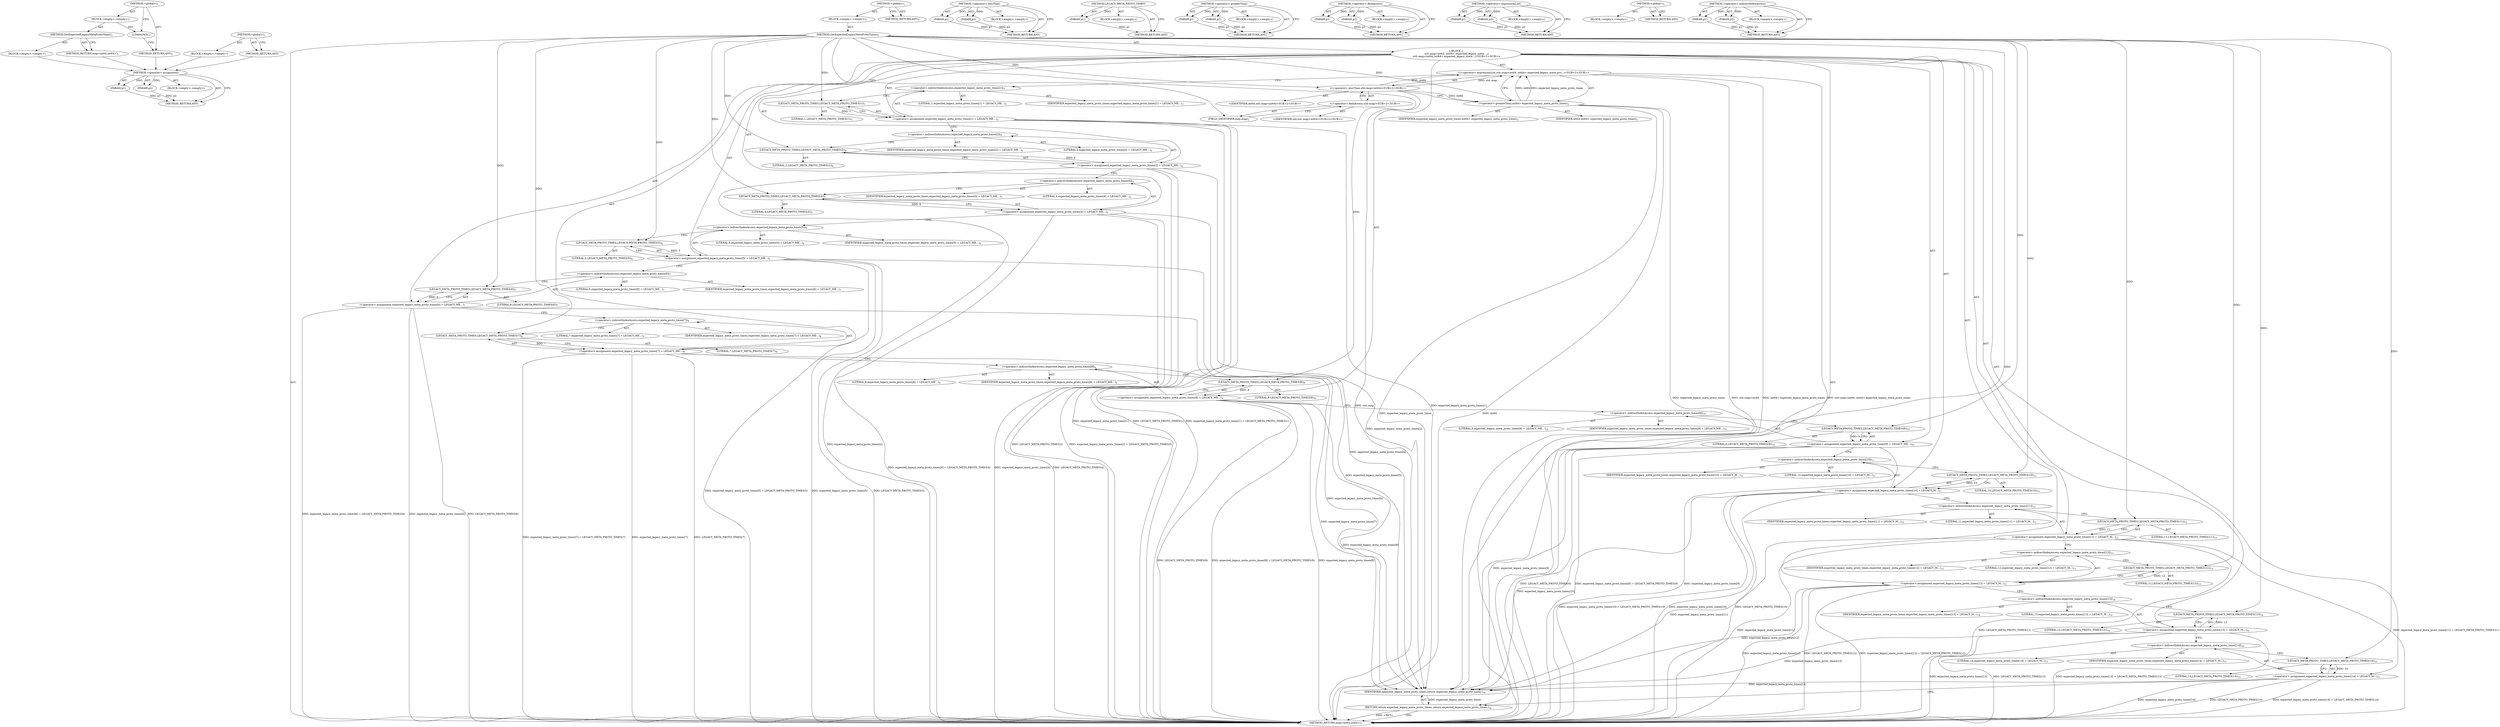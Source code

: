 digraph "&lt;global&gt;" {
vulnerable_138 [label=<(METHOD,&lt;operator&gt;.assignment)>];
vulnerable_139 [label=<(PARAM,p1)>];
vulnerable_140 [label=<(PARAM,p2)>];
vulnerable_141 [label=<(BLOCK,&lt;empty&gt;,&lt;empty&gt;)>];
vulnerable_142 [label=<(METHOD_RETURN,ANY)>];
vulnerable_6 [label=<(METHOD,&lt;global&gt;)<SUB>1</SUB>>];
vulnerable_7 [label=<(BLOCK,&lt;empty&gt;,&lt;empty&gt;)<SUB>1</SUB>>];
vulnerable_8 [label=<(METHOD,GetExpectedLegacyMetaProtoTimes)<SUB>1</SUB>>];
vulnerable_9 [label="<(BLOCK,{
  std::map&lt;int64, int64&gt; expected_legacy_meta...,{
  std::map&lt;int64, int64&gt; expected_legacy_meta...)<SUB>1</SUB>>"];
vulnerable_10 [label="<(&lt;operator&gt;.expressionList,std::map&lt;int64, int64&gt; expected_legacy_meta_pro...)<SUB>2</SUB>>"];
vulnerable_11 [label="<(&lt;operator&gt;.lessThan,std::map&lt;int64)<SUB>2</SUB>>"];
vulnerable_12 [label="<(&lt;operator&gt;.fieldAccess,std::map)<SUB>2</SUB>>"];
vulnerable_13 [label="<(IDENTIFIER,std,std::map&lt;int64)<SUB>2</SUB>>"];
vulnerable_14 [label=<(FIELD_IDENTIFIER,map,map)<SUB>2</SUB>>];
vulnerable_15 [label="<(IDENTIFIER,int64,std::map&lt;int64)<SUB>2</SUB>>"];
vulnerable_16 [label=<(&lt;operator&gt;.greaterThan,int64&gt; expected_legacy_meta_proto_times)<SUB>2</SUB>>];
vulnerable_17 [label=<(IDENTIFIER,int64,int64&gt; expected_legacy_meta_proto_times)<SUB>2</SUB>>];
vulnerable_18 [label=<(IDENTIFIER,expected_legacy_meta_proto_times,int64&gt; expected_legacy_meta_proto_times)<SUB>2</SUB>>];
vulnerable_19 [label=<(&lt;operator&gt;.assignment,expected_legacy_meta_proto_times[1] = LEGACY_ME...)<SUB>3</SUB>>];
vulnerable_20 [label=<(&lt;operator&gt;.indirectIndexAccess,expected_legacy_meta_proto_times[1])<SUB>3</SUB>>];
vulnerable_21 [label=<(IDENTIFIER,expected_legacy_meta_proto_times,expected_legacy_meta_proto_times[1] = LEGACY_ME...)<SUB>3</SUB>>];
vulnerable_22 [label=<(LITERAL,1,expected_legacy_meta_proto_times[1] = LEGACY_ME...)<SUB>3</SUB>>];
vulnerable_23 [label=<(LEGACY_META_PROTO_TIMES,LEGACY_META_PROTO_TIMES(1))<SUB>3</SUB>>];
vulnerable_24 [label=<(LITERAL,1,LEGACY_META_PROTO_TIMES(1))<SUB>3</SUB>>];
vulnerable_25 [label=<(&lt;operator&gt;.assignment,expected_legacy_meta_proto_times[2] = LEGACY_ME...)<SUB>4</SUB>>];
vulnerable_26 [label=<(&lt;operator&gt;.indirectIndexAccess,expected_legacy_meta_proto_times[2])<SUB>4</SUB>>];
vulnerable_27 [label=<(IDENTIFIER,expected_legacy_meta_proto_times,expected_legacy_meta_proto_times[2] = LEGACY_ME...)<SUB>4</SUB>>];
vulnerable_28 [label=<(LITERAL,2,expected_legacy_meta_proto_times[2] = LEGACY_ME...)<SUB>4</SUB>>];
vulnerable_29 [label=<(LEGACY_META_PROTO_TIMES,LEGACY_META_PROTO_TIMES(2))<SUB>4</SUB>>];
vulnerable_30 [label=<(LITERAL,2,LEGACY_META_PROTO_TIMES(2))<SUB>4</SUB>>];
vulnerable_31 [label=<(&lt;operator&gt;.assignment,expected_legacy_meta_proto_times[4] = LEGACY_ME...)<SUB>5</SUB>>];
vulnerable_32 [label=<(&lt;operator&gt;.indirectIndexAccess,expected_legacy_meta_proto_times[4])<SUB>5</SUB>>];
vulnerable_33 [label=<(IDENTIFIER,expected_legacy_meta_proto_times,expected_legacy_meta_proto_times[4] = LEGACY_ME...)<SUB>5</SUB>>];
vulnerable_34 [label=<(LITERAL,4,expected_legacy_meta_proto_times[4] = LEGACY_ME...)<SUB>5</SUB>>];
vulnerable_35 [label=<(LEGACY_META_PROTO_TIMES,LEGACY_META_PROTO_TIMES(4))<SUB>5</SUB>>];
vulnerable_36 [label=<(LITERAL,4,LEGACY_META_PROTO_TIMES(4))<SUB>5</SUB>>];
vulnerable_37 [label=<(&lt;operator&gt;.assignment,expected_legacy_meta_proto_times[5] = LEGACY_ME...)<SUB>6</SUB>>];
vulnerable_38 [label=<(&lt;operator&gt;.indirectIndexAccess,expected_legacy_meta_proto_times[5])<SUB>6</SUB>>];
vulnerable_39 [label=<(IDENTIFIER,expected_legacy_meta_proto_times,expected_legacy_meta_proto_times[5] = LEGACY_ME...)<SUB>6</SUB>>];
vulnerable_40 [label=<(LITERAL,5,expected_legacy_meta_proto_times[5] = LEGACY_ME...)<SUB>6</SUB>>];
vulnerable_41 [label=<(LEGACY_META_PROTO_TIMES,LEGACY_META_PROTO_TIMES(5))<SUB>6</SUB>>];
vulnerable_42 [label=<(LITERAL,5,LEGACY_META_PROTO_TIMES(5))<SUB>6</SUB>>];
vulnerable_43 [label=<(&lt;operator&gt;.assignment,expected_legacy_meta_proto_times[6] = LEGACY_ME...)<SUB>7</SUB>>];
vulnerable_44 [label=<(&lt;operator&gt;.indirectIndexAccess,expected_legacy_meta_proto_times[6])<SUB>7</SUB>>];
vulnerable_45 [label=<(IDENTIFIER,expected_legacy_meta_proto_times,expected_legacy_meta_proto_times[6] = LEGACY_ME...)<SUB>7</SUB>>];
vulnerable_46 [label=<(LITERAL,6,expected_legacy_meta_proto_times[6] = LEGACY_ME...)<SUB>7</SUB>>];
vulnerable_47 [label=<(LEGACY_META_PROTO_TIMES,LEGACY_META_PROTO_TIMES(6))<SUB>7</SUB>>];
vulnerable_48 [label=<(LITERAL,6,LEGACY_META_PROTO_TIMES(6))<SUB>7</SUB>>];
vulnerable_49 [label=<(&lt;operator&gt;.assignment,expected_legacy_meta_proto_times[7] = LEGACY_ME...)<SUB>8</SUB>>];
vulnerable_50 [label=<(&lt;operator&gt;.indirectIndexAccess,expected_legacy_meta_proto_times[7])<SUB>8</SUB>>];
vulnerable_51 [label=<(IDENTIFIER,expected_legacy_meta_proto_times,expected_legacy_meta_proto_times[7] = LEGACY_ME...)<SUB>8</SUB>>];
vulnerable_52 [label=<(LITERAL,7,expected_legacy_meta_proto_times[7] = LEGACY_ME...)<SUB>8</SUB>>];
vulnerable_53 [label=<(LEGACY_META_PROTO_TIMES,LEGACY_META_PROTO_TIMES(7))<SUB>8</SUB>>];
vulnerable_54 [label=<(LITERAL,7,LEGACY_META_PROTO_TIMES(7))<SUB>8</SUB>>];
vulnerable_55 [label=<(&lt;operator&gt;.assignment,expected_legacy_meta_proto_times[8] = LEGACY_ME...)<SUB>9</SUB>>];
vulnerable_56 [label=<(&lt;operator&gt;.indirectIndexAccess,expected_legacy_meta_proto_times[8])<SUB>9</SUB>>];
vulnerable_57 [label=<(IDENTIFIER,expected_legacy_meta_proto_times,expected_legacy_meta_proto_times[8] = LEGACY_ME...)<SUB>9</SUB>>];
vulnerable_58 [label=<(LITERAL,8,expected_legacy_meta_proto_times[8] = LEGACY_ME...)<SUB>9</SUB>>];
vulnerable_59 [label=<(LEGACY_META_PROTO_TIMES,LEGACY_META_PROTO_TIMES(8))<SUB>9</SUB>>];
vulnerable_60 [label=<(LITERAL,8,LEGACY_META_PROTO_TIMES(8))<SUB>9</SUB>>];
vulnerable_61 [label=<(&lt;operator&gt;.assignment,expected_legacy_meta_proto_times[9] = LEGACY_ME...)<SUB>10</SUB>>];
vulnerable_62 [label=<(&lt;operator&gt;.indirectIndexAccess,expected_legacy_meta_proto_times[9])<SUB>10</SUB>>];
vulnerable_63 [label=<(IDENTIFIER,expected_legacy_meta_proto_times,expected_legacy_meta_proto_times[9] = LEGACY_ME...)<SUB>10</SUB>>];
vulnerable_64 [label=<(LITERAL,9,expected_legacy_meta_proto_times[9] = LEGACY_ME...)<SUB>10</SUB>>];
vulnerable_65 [label=<(LEGACY_META_PROTO_TIMES,LEGACY_META_PROTO_TIMES(9))<SUB>10</SUB>>];
vulnerable_66 [label=<(LITERAL,9,LEGACY_META_PROTO_TIMES(9))<SUB>10</SUB>>];
vulnerable_67 [label=<(&lt;operator&gt;.assignment,expected_legacy_meta_proto_times[10] = LEGACY_M...)<SUB>11</SUB>>];
vulnerable_68 [label=<(&lt;operator&gt;.indirectIndexAccess,expected_legacy_meta_proto_times[10])<SUB>11</SUB>>];
vulnerable_69 [label=<(IDENTIFIER,expected_legacy_meta_proto_times,expected_legacy_meta_proto_times[10] = LEGACY_M...)<SUB>11</SUB>>];
vulnerable_70 [label=<(LITERAL,10,expected_legacy_meta_proto_times[10] = LEGACY_M...)<SUB>11</SUB>>];
vulnerable_71 [label=<(LEGACY_META_PROTO_TIMES,LEGACY_META_PROTO_TIMES(10))<SUB>11</SUB>>];
vulnerable_72 [label=<(LITERAL,10,LEGACY_META_PROTO_TIMES(10))<SUB>11</SUB>>];
vulnerable_73 [label=<(&lt;operator&gt;.assignment,expected_legacy_meta_proto_times[11] = LEGACY_M...)<SUB>12</SUB>>];
vulnerable_74 [label=<(&lt;operator&gt;.indirectIndexAccess,expected_legacy_meta_proto_times[11])<SUB>12</SUB>>];
vulnerable_75 [label=<(IDENTIFIER,expected_legacy_meta_proto_times,expected_legacy_meta_proto_times[11] = LEGACY_M...)<SUB>12</SUB>>];
vulnerable_76 [label=<(LITERAL,11,expected_legacy_meta_proto_times[11] = LEGACY_M...)<SUB>12</SUB>>];
vulnerable_77 [label=<(LEGACY_META_PROTO_TIMES,LEGACY_META_PROTO_TIMES(11))<SUB>12</SUB>>];
vulnerable_78 [label=<(LITERAL,11,LEGACY_META_PROTO_TIMES(11))<SUB>12</SUB>>];
vulnerable_79 [label=<(&lt;operator&gt;.assignment,expected_legacy_meta_proto_times[12] = LEGACY_M...)<SUB>13</SUB>>];
vulnerable_80 [label=<(&lt;operator&gt;.indirectIndexAccess,expected_legacy_meta_proto_times[12])<SUB>13</SUB>>];
vulnerable_81 [label=<(IDENTIFIER,expected_legacy_meta_proto_times,expected_legacy_meta_proto_times[12] = LEGACY_M...)<SUB>13</SUB>>];
vulnerable_82 [label=<(LITERAL,12,expected_legacy_meta_proto_times[12] = LEGACY_M...)<SUB>13</SUB>>];
vulnerable_83 [label=<(LEGACY_META_PROTO_TIMES,LEGACY_META_PROTO_TIMES(12))<SUB>13</SUB>>];
vulnerable_84 [label=<(LITERAL,12,LEGACY_META_PROTO_TIMES(12))<SUB>13</SUB>>];
vulnerable_85 [label=<(&lt;operator&gt;.assignment,expected_legacy_meta_proto_times[13] = LEGACY_M...)<SUB>14</SUB>>];
vulnerable_86 [label=<(&lt;operator&gt;.indirectIndexAccess,expected_legacy_meta_proto_times[13])<SUB>14</SUB>>];
vulnerable_87 [label=<(IDENTIFIER,expected_legacy_meta_proto_times,expected_legacy_meta_proto_times[13] = LEGACY_M...)<SUB>14</SUB>>];
vulnerable_88 [label=<(LITERAL,13,expected_legacy_meta_proto_times[13] = LEGACY_M...)<SUB>14</SUB>>];
vulnerable_89 [label=<(LEGACY_META_PROTO_TIMES,LEGACY_META_PROTO_TIMES(13))<SUB>14</SUB>>];
vulnerable_90 [label=<(LITERAL,13,LEGACY_META_PROTO_TIMES(13))<SUB>14</SUB>>];
vulnerable_91 [label=<(&lt;operator&gt;.assignment,expected_legacy_meta_proto_times[14] = LEGACY_M...)<SUB>15</SUB>>];
vulnerable_92 [label=<(&lt;operator&gt;.indirectIndexAccess,expected_legacy_meta_proto_times[14])<SUB>15</SUB>>];
vulnerable_93 [label=<(IDENTIFIER,expected_legacy_meta_proto_times,expected_legacy_meta_proto_times[14] = LEGACY_M...)<SUB>15</SUB>>];
vulnerable_94 [label=<(LITERAL,14,expected_legacy_meta_proto_times[14] = LEGACY_M...)<SUB>15</SUB>>];
vulnerable_95 [label=<(LEGACY_META_PROTO_TIMES,LEGACY_META_PROTO_TIMES(14))<SUB>15</SUB>>];
vulnerable_96 [label=<(LITERAL,14,LEGACY_META_PROTO_TIMES(14))<SUB>15</SUB>>];
vulnerable_97 [label=<(RETURN,return expected_legacy_meta_proto_times;,return expected_legacy_meta_proto_times;)<SUB>16</SUB>>];
vulnerable_98 [label=<(IDENTIFIER,expected_legacy_meta_proto_times,return expected_legacy_meta_proto_times;)<SUB>16</SUB>>];
vulnerable_99 [label=<(METHOD_RETURN,map&lt;int64,int64&gt;)<SUB>1</SUB>>];
vulnerable_101 [label=<(METHOD_RETURN,ANY)<SUB>1</SUB>>];
vulnerable_123 [label=<(METHOD,&lt;operator&gt;.lessThan)>];
vulnerable_124 [label=<(PARAM,p1)>];
vulnerable_125 [label=<(PARAM,p2)>];
vulnerable_126 [label=<(BLOCK,&lt;empty&gt;,&lt;empty&gt;)>];
vulnerable_127 [label=<(METHOD_RETURN,ANY)>];
vulnerable_148 [label=<(METHOD,LEGACY_META_PROTO_TIMES)>];
vulnerable_149 [label=<(PARAM,p1)>];
vulnerable_150 [label=<(BLOCK,&lt;empty&gt;,&lt;empty&gt;)>];
vulnerable_151 [label=<(METHOD_RETURN,ANY)>];
vulnerable_133 [label=<(METHOD,&lt;operator&gt;.greaterThan)>];
vulnerable_134 [label=<(PARAM,p1)>];
vulnerable_135 [label=<(PARAM,p2)>];
vulnerable_136 [label=<(BLOCK,&lt;empty&gt;,&lt;empty&gt;)>];
vulnerable_137 [label=<(METHOD_RETURN,ANY)>];
vulnerable_128 [label=<(METHOD,&lt;operator&gt;.fieldAccess)>];
vulnerable_129 [label=<(PARAM,p1)>];
vulnerable_130 [label=<(PARAM,p2)>];
vulnerable_131 [label=<(BLOCK,&lt;empty&gt;,&lt;empty&gt;)>];
vulnerable_132 [label=<(METHOD_RETURN,ANY)>];
vulnerable_118 [label=<(METHOD,&lt;operator&gt;.expressionList)>];
vulnerable_119 [label=<(PARAM,p1)>];
vulnerable_120 [label=<(PARAM,p2)>];
vulnerable_121 [label=<(BLOCK,&lt;empty&gt;,&lt;empty&gt;)>];
vulnerable_122 [label=<(METHOD_RETURN,ANY)>];
vulnerable_112 [label=<(METHOD,&lt;global&gt;)<SUB>1</SUB>>];
vulnerable_113 [label=<(BLOCK,&lt;empty&gt;,&lt;empty&gt;)>];
vulnerable_114 [label=<(METHOD_RETURN,ANY)>];
vulnerable_143 [label=<(METHOD,&lt;operator&gt;.indirectIndexAccess)>];
vulnerable_144 [label=<(PARAM,p1)>];
vulnerable_145 [label=<(PARAM,p2)>];
vulnerable_146 [label=<(BLOCK,&lt;empty&gt;,&lt;empty&gt;)>];
vulnerable_147 [label=<(METHOD_RETURN,ANY)>];
fixed_6 [label=<(METHOD,&lt;global&gt;)<SUB>1</SUB>>];
fixed_7 [label=<(BLOCK,&lt;empty&gt;,&lt;empty&gt;)<SUB>1</SUB>>];
fixed_8 [label=<(METHOD,GetExpectedLegacyMetaProtoTimes)<SUB>1</SUB>>];
fixed_9 [label=<(BLOCK,&lt;empty&gt;,&lt;empty&gt;)>];
fixed_10 [label=<(METHOD_RETURN,map&lt;int64,int64&gt;)<SUB>1</SUB>>];
fixed_12 [label=<(UNKNOWN,,)>];
fixed_13 [label=<(METHOD_RETURN,ANY)<SUB>1</SUB>>];
fixed_22 [label=<(METHOD,&lt;global&gt;)<SUB>1</SUB>>];
fixed_23 [label=<(BLOCK,&lt;empty&gt;,&lt;empty&gt;)>];
fixed_24 [label=<(METHOD_RETURN,ANY)>];
vulnerable_138 -> vulnerable_139  [key=0, label="AST: "];
vulnerable_138 -> vulnerable_139  [key=1, label="DDG: "];
vulnerable_138 -> vulnerable_141  [key=0, label="AST: "];
vulnerable_138 -> vulnerable_140  [key=0, label="AST: "];
vulnerable_138 -> vulnerable_140  [key=1, label="DDG: "];
vulnerable_138 -> vulnerable_142  [key=0, label="AST: "];
vulnerable_138 -> vulnerable_142  [key=1, label="CFG: "];
vulnerable_139 -> vulnerable_142  [key=0, label="DDG: p1"];
vulnerable_140 -> vulnerable_142  [key=0, label="DDG: p2"];
vulnerable_6 -> vulnerable_7  [key=0, label="AST: "];
vulnerable_6 -> vulnerable_101  [key=0, label="AST: "];
vulnerable_6 -> vulnerable_101  [key=1, label="CFG: "];
vulnerable_7 -> vulnerable_8  [key=0, label="AST: "];
vulnerable_8 -> vulnerable_9  [key=0, label="AST: "];
vulnerable_8 -> vulnerable_99  [key=0, label="AST: "];
vulnerable_8 -> vulnerable_14  [key=0, label="CFG: "];
vulnerable_8 -> vulnerable_98  [key=0, label="DDG: "];
vulnerable_8 -> vulnerable_11  [key=0, label="DDG: "];
vulnerable_8 -> vulnerable_16  [key=0, label="DDG: "];
vulnerable_8 -> vulnerable_23  [key=0, label="DDG: "];
vulnerable_8 -> vulnerable_29  [key=0, label="DDG: "];
vulnerable_8 -> vulnerable_35  [key=0, label="DDG: "];
vulnerable_8 -> vulnerable_41  [key=0, label="DDG: "];
vulnerable_8 -> vulnerable_47  [key=0, label="DDG: "];
vulnerable_8 -> vulnerable_53  [key=0, label="DDG: "];
vulnerable_8 -> vulnerable_59  [key=0, label="DDG: "];
vulnerable_8 -> vulnerable_65  [key=0, label="DDG: "];
vulnerable_8 -> vulnerable_71  [key=0, label="DDG: "];
vulnerable_8 -> vulnerable_77  [key=0, label="DDG: "];
vulnerable_8 -> vulnerable_83  [key=0, label="DDG: "];
vulnerable_8 -> vulnerable_89  [key=0, label="DDG: "];
vulnerable_8 -> vulnerable_95  [key=0, label="DDG: "];
vulnerable_9 -> vulnerable_10  [key=0, label="AST: "];
vulnerable_9 -> vulnerable_19  [key=0, label="AST: "];
vulnerable_9 -> vulnerable_25  [key=0, label="AST: "];
vulnerable_9 -> vulnerable_31  [key=0, label="AST: "];
vulnerable_9 -> vulnerable_37  [key=0, label="AST: "];
vulnerable_9 -> vulnerable_43  [key=0, label="AST: "];
vulnerable_9 -> vulnerable_49  [key=0, label="AST: "];
vulnerable_9 -> vulnerable_55  [key=0, label="AST: "];
vulnerable_9 -> vulnerable_61  [key=0, label="AST: "];
vulnerable_9 -> vulnerable_67  [key=0, label="AST: "];
vulnerable_9 -> vulnerable_73  [key=0, label="AST: "];
vulnerable_9 -> vulnerable_79  [key=0, label="AST: "];
vulnerable_9 -> vulnerable_85  [key=0, label="AST: "];
vulnerable_9 -> vulnerable_91  [key=0, label="AST: "];
vulnerable_9 -> vulnerable_97  [key=0, label="AST: "];
vulnerable_10 -> vulnerable_11  [key=0, label="AST: "];
vulnerable_10 -> vulnerable_16  [key=0, label="AST: "];
vulnerable_10 -> vulnerable_20  [key=0, label="CFG: "];
vulnerable_10 -> vulnerable_99  [key=0, label="DDG: std::map&lt;int64"];
vulnerable_10 -> vulnerable_99  [key=1, label="DDG: int64&gt; expected_legacy_meta_proto_times"];
vulnerable_10 -> vulnerable_99  [key=2, label="DDG: std::map&lt;int64, int64&gt; expected_legacy_meta_proto_times"];
vulnerable_11 -> vulnerable_12  [key=0, label="AST: "];
vulnerable_11 -> vulnerable_15  [key=0, label="AST: "];
vulnerable_11 -> vulnerable_16  [key=0, label="CFG: "];
vulnerable_11 -> vulnerable_16  [key=1, label="DDG: int64"];
vulnerable_11 -> vulnerable_99  [key=0, label="DDG: std::map"];
vulnerable_11 -> vulnerable_10  [key=0, label="DDG: std::map"];
vulnerable_11 -> vulnerable_10  [key=1, label="DDG: int64"];
vulnerable_12 -> vulnerable_13  [key=0, label="AST: "];
vulnerable_12 -> vulnerable_14  [key=0, label="AST: "];
vulnerable_12 -> vulnerable_11  [key=0, label="CFG: "];
vulnerable_14 -> vulnerable_12  [key=0, label="CFG: "];
vulnerable_16 -> vulnerable_17  [key=0, label="AST: "];
vulnerable_16 -> vulnerable_18  [key=0, label="AST: "];
vulnerable_16 -> vulnerable_10  [key=0, label="CFG: "];
vulnerable_16 -> vulnerable_10  [key=1, label="DDG: int64"];
vulnerable_16 -> vulnerable_10  [key=2, label="DDG: expected_legacy_meta_proto_times"];
vulnerable_16 -> vulnerable_99  [key=0, label="DDG: int64"];
vulnerable_16 -> vulnerable_99  [key=1, label="DDG: expected_legacy_meta_proto_times"];
vulnerable_16 -> vulnerable_98  [key=0, label="DDG: expected_legacy_meta_proto_times"];
vulnerable_19 -> vulnerable_20  [key=0, label="AST: "];
vulnerable_19 -> vulnerable_23  [key=0, label="AST: "];
vulnerable_19 -> vulnerable_26  [key=0, label="CFG: "];
vulnerable_19 -> vulnerable_99  [key=0, label="DDG: expected_legacy_meta_proto_times[1]"];
vulnerable_19 -> vulnerable_99  [key=1, label="DDG: LEGACY_META_PROTO_TIMES(1)"];
vulnerable_19 -> vulnerable_99  [key=2, label="DDG: expected_legacy_meta_proto_times[1] = LEGACY_META_PROTO_TIMES(1)"];
vulnerable_19 -> vulnerable_98  [key=0, label="DDG: expected_legacy_meta_proto_times[1]"];
vulnerable_20 -> vulnerable_21  [key=0, label="AST: "];
vulnerable_20 -> vulnerable_22  [key=0, label="AST: "];
vulnerable_20 -> vulnerable_23  [key=0, label="CFG: "];
vulnerable_23 -> vulnerable_24  [key=0, label="AST: "];
vulnerable_23 -> vulnerable_19  [key=0, label="CFG: "];
vulnerable_23 -> vulnerable_19  [key=1, label="DDG: 1"];
vulnerable_25 -> vulnerable_26  [key=0, label="AST: "];
vulnerable_25 -> vulnerable_29  [key=0, label="AST: "];
vulnerable_25 -> vulnerable_32  [key=0, label="CFG: "];
vulnerable_25 -> vulnerable_99  [key=0, label="DDG: expected_legacy_meta_proto_times[2]"];
vulnerable_25 -> vulnerable_99  [key=1, label="DDG: LEGACY_META_PROTO_TIMES(2)"];
vulnerable_25 -> vulnerable_99  [key=2, label="DDG: expected_legacy_meta_proto_times[2] = LEGACY_META_PROTO_TIMES(2)"];
vulnerable_25 -> vulnerable_98  [key=0, label="DDG: expected_legacy_meta_proto_times[2]"];
vulnerable_26 -> vulnerable_27  [key=0, label="AST: "];
vulnerable_26 -> vulnerable_28  [key=0, label="AST: "];
vulnerable_26 -> vulnerable_29  [key=0, label="CFG: "];
vulnerable_29 -> vulnerable_30  [key=0, label="AST: "];
vulnerable_29 -> vulnerable_25  [key=0, label="CFG: "];
vulnerable_29 -> vulnerable_25  [key=1, label="DDG: 2"];
vulnerable_31 -> vulnerable_32  [key=0, label="AST: "];
vulnerable_31 -> vulnerable_35  [key=0, label="AST: "];
vulnerable_31 -> vulnerable_38  [key=0, label="CFG: "];
vulnerable_31 -> vulnerable_99  [key=0, label="DDG: expected_legacy_meta_proto_times[4]"];
vulnerable_31 -> vulnerable_99  [key=1, label="DDG: LEGACY_META_PROTO_TIMES(4)"];
vulnerable_31 -> vulnerable_99  [key=2, label="DDG: expected_legacy_meta_proto_times[4] = LEGACY_META_PROTO_TIMES(4)"];
vulnerable_31 -> vulnerable_98  [key=0, label="DDG: expected_legacy_meta_proto_times[4]"];
vulnerable_32 -> vulnerable_33  [key=0, label="AST: "];
vulnerable_32 -> vulnerable_34  [key=0, label="AST: "];
vulnerable_32 -> vulnerable_35  [key=0, label="CFG: "];
vulnerable_35 -> vulnerable_36  [key=0, label="AST: "];
vulnerable_35 -> vulnerable_31  [key=0, label="CFG: "];
vulnerable_35 -> vulnerable_31  [key=1, label="DDG: 4"];
vulnerable_37 -> vulnerable_38  [key=0, label="AST: "];
vulnerable_37 -> vulnerable_41  [key=0, label="AST: "];
vulnerable_37 -> vulnerable_44  [key=0, label="CFG: "];
vulnerable_37 -> vulnerable_99  [key=0, label="DDG: expected_legacy_meta_proto_times[5]"];
vulnerable_37 -> vulnerable_99  [key=1, label="DDG: LEGACY_META_PROTO_TIMES(5)"];
vulnerable_37 -> vulnerable_99  [key=2, label="DDG: expected_legacy_meta_proto_times[5] = LEGACY_META_PROTO_TIMES(5)"];
vulnerable_37 -> vulnerable_98  [key=0, label="DDG: expected_legacy_meta_proto_times[5]"];
vulnerable_38 -> vulnerable_39  [key=0, label="AST: "];
vulnerable_38 -> vulnerable_40  [key=0, label="AST: "];
vulnerable_38 -> vulnerable_41  [key=0, label="CFG: "];
vulnerable_41 -> vulnerable_42  [key=0, label="AST: "];
vulnerable_41 -> vulnerable_37  [key=0, label="CFG: "];
vulnerable_41 -> vulnerable_37  [key=1, label="DDG: 5"];
vulnerable_43 -> vulnerable_44  [key=0, label="AST: "];
vulnerable_43 -> vulnerable_47  [key=0, label="AST: "];
vulnerable_43 -> vulnerable_50  [key=0, label="CFG: "];
vulnerable_43 -> vulnerable_99  [key=0, label="DDG: expected_legacy_meta_proto_times[6]"];
vulnerable_43 -> vulnerable_99  [key=1, label="DDG: LEGACY_META_PROTO_TIMES(6)"];
vulnerable_43 -> vulnerable_99  [key=2, label="DDG: expected_legacy_meta_proto_times[6] = LEGACY_META_PROTO_TIMES(6)"];
vulnerable_43 -> vulnerable_98  [key=0, label="DDG: expected_legacy_meta_proto_times[6]"];
vulnerable_44 -> vulnerable_45  [key=0, label="AST: "];
vulnerable_44 -> vulnerable_46  [key=0, label="AST: "];
vulnerable_44 -> vulnerable_47  [key=0, label="CFG: "];
vulnerable_47 -> vulnerable_48  [key=0, label="AST: "];
vulnerable_47 -> vulnerable_43  [key=0, label="CFG: "];
vulnerable_47 -> vulnerable_43  [key=1, label="DDG: 6"];
vulnerable_49 -> vulnerable_50  [key=0, label="AST: "];
vulnerable_49 -> vulnerable_53  [key=0, label="AST: "];
vulnerable_49 -> vulnerable_56  [key=0, label="CFG: "];
vulnerable_49 -> vulnerable_99  [key=0, label="DDG: expected_legacy_meta_proto_times[7]"];
vulnerable_49 -> vulnerable_99  [key=1, label="DDG: LEGACY_META_PROTO_TIMES(7)"];
vulnerable_49 -> vulnerable_99  [key=2, label="DDG: expected_legacy_meta_proto_times[7] = LEGACY_META_PROTO_TIMES(7)"];
vulnerable_49 -> vulnerable_98  [key=0, label="DDG: expected_legacy_meta_proto_times[7]"];
vulnerable_50 -> vulnerable_51  [key=0, label="AST: "];
vulnerable_50 -> vulnerable_52  [key=0, label="AST: "];
vulnerable_50 -> vulnerable_53  [key=0, label="CFG: "];
vulnerable_53 -> vulnerable_54  [key=0, label="AST: "];
vulnerable_53 -> vulnerable_49  [key=0, label="CFG: "];
vulnerable_53 -> vulnerable_49  [key=1, label="DDG: 7"];
vulnerable_55 -> vulnerable_56  [key=0, label="AST: "];
vulnerable_55 -> vulnerable_59  [key=0, label="AST: "];
vulnerable_55 -> vulnerable_62  [key=0, label="CFG: "];
vulnerable_55 -> vulnerable_99  [key=0, label="DDG: expected_legacy_meta_proto_times[8]"];
vulnerable_55 -> vulnerable_99  [key=1, label="DDG: LEGACY_META_PROTO_TIMES(8)"];
vulnerable_55 -> vulnerable_99  [key=2, label="DDG: expected_legacy_meta_proto_times[8] = LEGACY_META_PROTO_TIMES(8)"];
vulnerable_55 -> vulnerable_98  [key=0, label="DDG: expected_legacy_meta_proto_times[8]"];
vulnerable_56 -> vulnerable_57  [key=0, label="AST: "];
vulnerable_56 -> vulnerable_58  [key=0, label="AST: "];
vulnerable_56 -> vulnerable_59  [key=0, label="CFG: "];
vulnerable_59 -> vulnerable_60  [key=0, label="AST: "];
vulnerable_59 -> vulnerable_55  [key=0, label="CFG: "];
vulnerable_59 -> vulnerable_55  [key=1, label="DDG: 8"];
vulnerable_61 -> vulnerable_62  [key=0, label="AST: "];
vulnerable_61 -> vulnerable_65  [key=0, label="AST: "];
vulnerable_61 -> vulnerable_68  [key=0, label="CFG: "];
vulnerable_61 -> vulnerable_99  [key=0, label="DDG: expected_legacy_meta_proto_times[9]"];
vulnerable_61 -> vulnerable_99  [key=1, label="DDG: LEGACY_META_PROTO_TIMES(9)"];
vulnerable_61 -> vulnerable_99  [key=2, label="DDG: expected_legacy_meta_proto_times[9] = LEGACY_META_PROTO_TIMES(9)"];
vulnerable_61 -> vulnerable_98  [key=0, label="DDG: expected_legacy_meta_proto_times[9]"];
vulnerable_62 -> vulnerable_63  [key=0, label="AST: "];
vulnerable_62 -> vulnerable_64  [key=0, label="AST: "];
vulnerable_62 -> vulnerable_65  [key=0, label="CFG: "];
vulnerable_65 -> vulnerable_66  [key=0, label="AST: "];
vulnerable_65 -> vulnerable_61  [key=0, label="CFG: "];
vulnerable_65 -> vulnerable_61  [key=1, label="DDG: 9"];
vulnerable_67 -> vulnerable_68  [key=0, label="AST: "];
vulnerable_67 -> vulnerable_71  [key=0, label="AST: "];
vulnerable_67 -> vulnerable_74  [key=0, label="CFG: "];
vulnerable_67 -> vulnerable_99  [key=0, label="DDG: expected_legacy_meta_proto_times[10]"];
vulnerable_67 -> vulnerable_99  [key=1, label="DDG: LEGACY_META_PROTO_TIMES(10)"];
vulnerable_67 -> vulnerable_99  [key=2, label="DDG: expected_legacy_meta_proto_times[10] = LEGACY_META_PROTO_TIMES(10)"];
vulnerable_67 -> vulnerable_98  [key=0, label="DDG: expected_legacy_meta_proto_times[10]"];
vulnerable_68 -> vulnerable_69  [key=0, label="AST: "];
vulnerable_68 -> vulnerable_70  [key=0, label="AST: "];
vulnerable_68 -> vulnerable_71  [key=0, label="CFG: "];
vulnerable_71 -> vulnerable_72  [key=0, label="AST: "];
vulnerable_71 -> vulnerable_67  [key=0, label="CFG: "];
vulnerable_71 -> vulnerable_67  [key=1, label="DDG: 10"];
vulnerable_73 -> vulnerable_74  [key=0, label="AST: "];
vulnerable_73 -> vulnerable_77  [key=0, label="AST: "];
vulnerable_73 -> vulnerable_80  [key=0, label="CFG: "];
vulnerable_73 -> vulnerable_99  [key=0, label="DDG: expected_legacy_meta_proto_times[11]"];
vulnerable_73 -> vulnerable_99  [key=1, label="DDG: LEGACY_META_PROTO_TIMES(11)"];
vulnerable_73 -> vulnerable_99  [key=2, label="DDG: expected_legacy_meta_proto_times[11] = LEGACY_META_PROTO_TIMES(11)"];
vulnerable_73 -> vulnerable_98  [key=0, label="DDG: expected_legacy_meta_proto_times[11]"];
vulnerable_74 -> vulnerable_75  [key=0, label="AST: "];
vulnerable_74 -> vulnerable_76  [key=0, label="AST: "];
vulnerable_74 -> vulnerable_77  [key=0, label="CFG: "];
vulnerable_77 -> vulnerable_78  [key=0, label="AST: "];
vulnerable_77 -> vulnerable_73  [key=0, label="CFG: "];
vulnerable_77 -> vulnerable_73  [key=1, label="DDG: 11"];
vulnerable_79 -> vulnerable_80  [key=0, label="AST: "];
vulnerable_79 -> vulnerable_83  [key=0, label="AST: "];
vulnerable_79 -> vulnerable_86  [key=0, label="CFG: "];
vulnerable_79 -> vulnerable_99  [key=0, label="DDG: expected_legacy_meta_proto_times[12]"];
vulnerable_79 -> vulnerable_99  [key=1, label="DDG: LEGACY_META_PROTO_TIMES(12)"];
vulnerable_79 -> vulnerable_99  [key=2, label="DDG: expected_legacy_meta_proto_times[12] = LEGACY_META_PROTO_TIMES(12)"];
vulnerable_79 -> vulnerable_98  [key=0, label="DDG: expected_legacy_meta_proto_times[12]"];
vulnerable_80 -> vulnerable_81  [key=0, label="AST: "];
vulnerable_80 -> vulnerable_82  [key=0, label="AST: "];
vulnerable_80 -> vulnerable_83  [key=0, label="CFG: "];
vulnerable_83 -> vulnerable_84  [key=0, label="AST: "];
vulnerable_83 -> vulnerable_79  [key=0, label="CFG: "];
vulnerable_83 -> vulnerable_79  [key=1, label="DDG: 12"];
vulnerable_85 -> vulnerable_86  [key=0, label="AST: "];
vulnerable_85 -> vulnerable_89  [key=0, label="AST: "];
vulnerable_85 -> vulnerable_92  [key=0, label="CFG: "];
vulnerable_85 -> vulnerable_99  [key=0, label="DDG: expected_legacy_meta_proto_times[13]"];
vulnerable_85 -> vulnerable_99  [key=1, label="DDG: LEGACY_META_PROTO_TIMES(13)"];
vulnerable_85 -> vulnerable_99  [key=2, label="DDG: expected_legacy_meta_proto_times[13] = LEGACY_META_PROTO_TIMES(13)"];
vulnerable_85 -> vulnerable_98  [key=0, label="DDG: expected_legacy_meta_proto_times[13]"];
vulnerable_86 -> vulnerable_87  [key=0, label="AST: "];
vulnerable_86 -> vulnerable_88  [key=0, label="AST: "];
vulnerable_86 -> vulnerable_89  [key=0, label="CFG: "];
vulnerable_89 -> vulnerable_90  [key=0, label="AST: "];
vulnerable_89 -> vulnerable_85  [key=0, label="CFG: "];
vulnerable_89 -> vulnerable_85  [key=1, label="DDG: 13"];
vulnerable_91 -> vulnerable_92  [key=0, label="AST: "];
vulnerable_91 -> vulnerable_95  [key=0, label="AST: "];
vulnerable_91 -> vulnerable_97  [key=0, label="CFG: "];
vulnerable_91 -> vulnerable_99  [key=0, label="DDG: expected_legacy_meta_proto_times[14]"];
vulnerable_91 -> vulnerable_99  [key=1, label="DDG: LEGACY_META_PROTO_TIMES(14)"];
vulnerable_91 -> vulnerable_99  [key=2, label="DDG: expected_legacy_meta_proto_times[14] = LEGACY_META_PROTO_TIMES(14)"];
vulnerable_91 -> vulnerable_98  [key=0, label="DDG: expected_legacy_meta_proto_times[14]"];
vulnerable_92 -> vulnerable_93  [key=0, label="AST: "];
vulnerable_92 -> vulnerable_94  [key=0, label="AST: "];
vulnerable_92 -> vulnerable_95  [key=0, label="CFG: "];
vulnerable_95 -> vulnerable_96  [key=0, label="AST: "];
vulnerable_95 -> vulnerable_91  [key=0, label="CFG: "];
vulnerable_95 -> vulnerable_91  [key=1, label="DDG: 14"];
vulnerable_97 -> vulnerable_98  [key=0, label="AST: "];
vulnerable_97 -> vulnerable_99  [key=0, label="CFG: "];
vulnerable_97 -> vulnerable_99  [key=1, label="DDG: &lt;RET&gt;"];
vulnerable_98 -> vulnerable_97  [key=0, label="DDG: expected_legacy_meta_proto_times"];
vulnerable_123 -> vulnerable_124  [key=0, label="AST: "];
vulnerable_123 -> vulnerable_124  [key=1, label="DDG: "];
vulnerable_123 -> vulnerable_126  [key=0, label="AST: "];
vulnerable_123 -> vulnerable_125  [key=0, label="AST: "];
vulnerable_123 -> vulnerable_125  [key=1, label="DDG: "];
vulnerable_123 -> vulnerable_127  [key=0, label="AST: "];
vulnerable_123 -> vulnerable_127  [key=1, label="CFG: "];
vulnerable_124 -> vulnerable_127  [key=0, label="DDG: p1"];
vulnerable_125 -> vulnerable_127  [key=0, label="DDG: p2"];
vulnerable_148 -> vulnerable_149  [key=0, label="AST: "];
vulnerable_148 -> vulnerable_149  [key=1, label="DDG: "];
vulnerable_148 -> vulnerable_150  [key=0, label="AST: "];
vulnerable_148 -> vulnerable_151  [key=0, label="AST: "];
vulnerable_148 -> vulnerable_151  [key=1, label="CFG: "];
vulnerable_149 -> vulnerable_151  [key=0, label="DDG: p1"];
vulnerable_133 -> vulnerable_134  [key=0, label="AST: "];
vulnerable_133 -> vulnerable_134  [key=1, label="DDG: "];
vulnerable_133 -> vulnerable_136  [key=0, label="AST: "];
vulnerable_133 -> vulnerable_135  [key=0, label="AST: "];
vulnerable_133 -> vulnerable_135  [key=1, label="DDG: "];
vulnerable_133 -> vulnerable_137  [key=0, label="AST: "];
vulnerable_133 -> vulnerable_137  [key=1, label="CFG: "];
vulnerable_134 -> vulnerable_137  [key=0, label="DDG: p1"];
vulnerable_135 -> vulnerable_137  [key=0, label="DDG: p2"];
vulnerable_128 -> vulnerable_129  [key=0, label="AST: "];
vulnerable_128 -> vulnerable_129  [key=1, label="DDG: "];
vulnerable_128 -> vulnerable_131  [key=0, label="AST: "];
vulnerable_128 -> vulnerable_130  [key=0, label="AST: "];
vulnerable_128 -> vulnerable_130  [key=1, label="DDG: "];
vulnerable_128 -> vulnerable_132  [key=0, label="AST: "];
vulnerable_128 -> vulnerable_132  [key=1, label="CFG: "];
vulnerable_129 -> vulnerable_132  [key=0, label="DDG: p1"];
vulnerable_130 -> vulnerable_132  [key=0, label="DDG: p2"];
vulnerable_118 -> vulnerable_119  [key=0, label="AST: "];
vulnerable_118 -> vulnerable_119  [key=1, label="DDG: "];
vulnerable_118 -> vulnerable_121  [key=0, label="AST: "];
vulnerable_118 -> vulnerable_120  [key=0, label="AST: "];
vulnerable_118 -> vulnerable_120  [key=1, label="DDG: "];
vulnerable_118 -> vulnerable_122  [key=0, label="AST: "];
vulnerable_118 -> vulnerable_122  [key=1, label="CFG: "];
vulnerable_119 -> vulnerable_122  [key=0, label="DDG: p1"];
vulnerable_120 -> vulnerable_122  [key=0, label="DDG: p2"];
vulnerable_112 -> vulnerable_113  [key=0, label="AST: "];
vulnerable_112 -> vulnerable_114  [key=0, label="AST: "];
vulnerable_112 -> vulnerable_114  [key=1, label="CFG: "];
vulnerable_143 -> vulnerable_144  [key=0, label="AST: "];
vulnerable_143 -> vulnerable_144  [key=1, label="DDG: "];
vulnerable_143 -> vulnerable_146  [key=0, label="AST: "];
vulnerable_143 -> vulnerable_145  [key=0, label="AST: "];
vulnerable_143 -> vulnerable_145  [key=1, label="DDG: "];
vulnerable_143 -> vulnerable_147  [key=0, label="AST: "];
vulnerable_143 -> vulnerable_147  [key=1, label="CFG: "];
vulnerable_144 -> vulnerable_147  [key=0, label="DDG: p1"];
vulnerable_145 -> vulnerable_147  [key=0, label="DDG: p2"];
fixed_6 -> fixed_7  [key=0, label="AST: "];
fixed_6 -> fixed_13  [key=0, label="AST: "];
fixed_6 -> fixed_12  [key=0, label="CFG: "];
fixed_7 -> fixed_8  [key=0, label="AST: "];
fixed_7 -> fixed_12  [key=0, label="AST: "];
fixed_8 -> fixed_9  [key=0, label="AST: "];
fixed_8 -> fixed_10  [key=0, label="AST: "];
fixed_8 -> fixed_10  [key=1, label="CFG: "];
fixed_9 -> vulnerable_138  [key=0];
fixed_10 -> vulnerable_138  [key=0];
fixed_12 -> fixed_13  [key=0, label="CFG: "];
fixed_13 -> vulnerable_138  [key=0];
fixed_22 -> fixed_23  [key=0, label="AST: "];
fixed_22 -> fixed_24  [key=0, label="AST: "];
fixed_22 -> fixed_24  [key=1, label="CFG: "];
fixed_23 -> vulnerable_138  [key=0];
fixed_24 -> vulnerable_138  [key=0];
}
